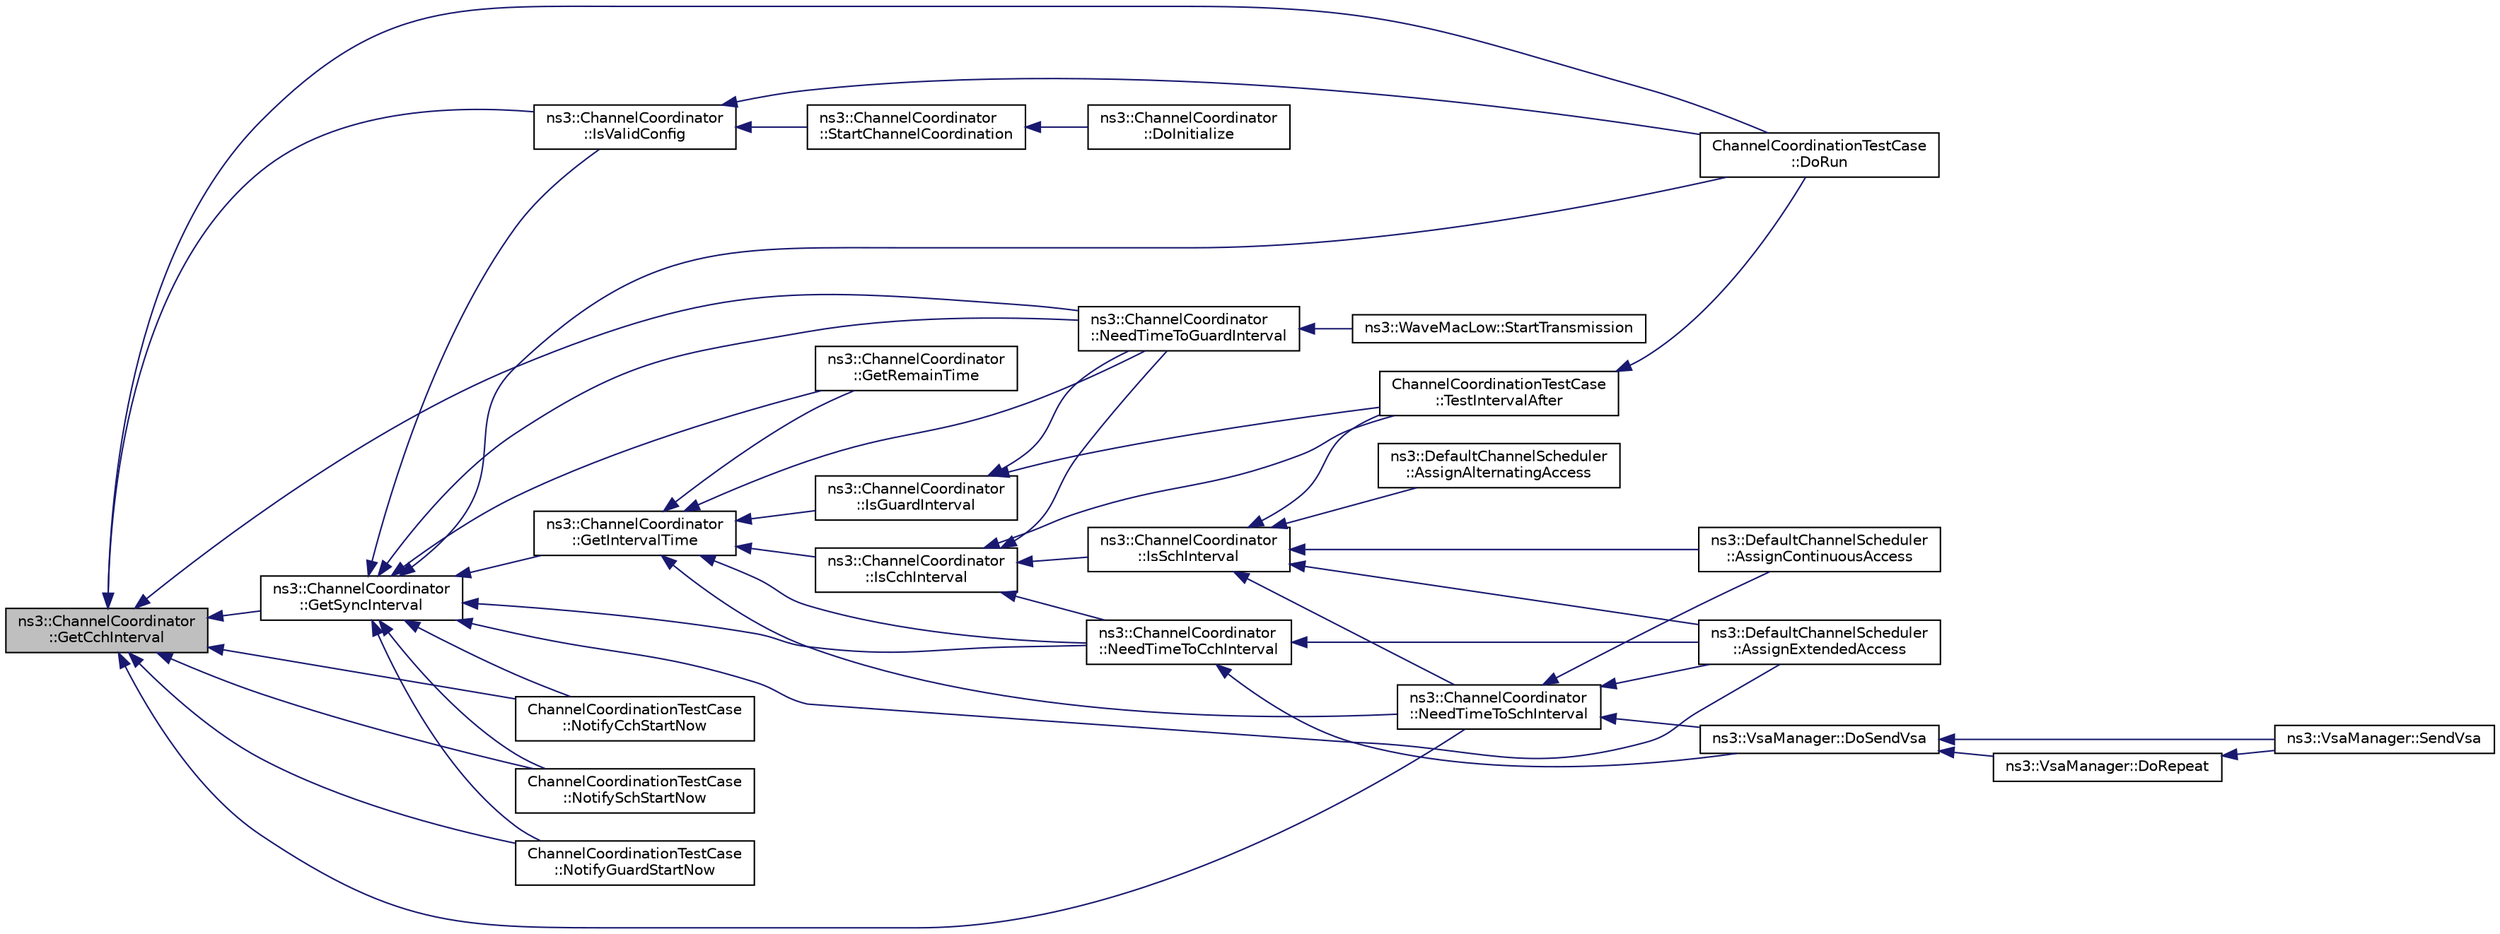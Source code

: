 digraph "ns3::ChannelCoordinator::GetCchInterval"
{
  edge [fontname="Helvetica",fontsize="10",labelfontname="Helvetica",labelfontsize="10"];
  node [fontname="Helvetica",fontsize="10",shape=record];
  rankdir="LR";
  Node1 [label="ns3::ChannelCoordinator\l::GetCchInterval",height=0.2,width=0.4,color="black", fillcolor="grey75", style="filled", fontcolor="black"];
  Node1 -> Node2 [dir="back",color="midnightblue",fontsize="10",style="solid"];
  Node2 [label="ns3::ChannelCoordinator\l::GetSyncInterval",height=0.2,width=0.4,color="black", fillcolor="white", style="filled",URL="$d9/dca/classns3_1_1ChannelCoordinator.html#a1e92e2033eb6f01d792dbb06808bff81"];
  Node2 -> Node3 [dir="back",color="midnightblue",fontsize="10",style="solid"];
  Node3 [label="ns3::ChannelCoordinator\l::IsValidConfig",height=0.2,width=0.4,color="black", fillcolor="white", style="filled",URL="$d9/dca/classns3_1_1ChannelCoordinator.html#a095c5690097ab3b081b53e026bacffdd"];
  Node3 -> Node4 [dir="back",color="midnightblue",fontsize="10",style="solid"];
  Node4 [label="ns3::ChannelCoordinator\l::StartChannelCoordination",height=0.2,width=0.4,color="black", fillcolor="white", style="filled",URL="$d9/dca/classns3_1_1ChannelCoordinator.html#a4eb4a70c66f3c71ef1d0acfa262b9b38"];
  Node4 -> Node5 [dir="back",color="midnightblue",fontsize="10",style="solid"];
  Node5 [label="ns3::ChannelCoordinator\l::DoInitialize",height=0.2,width=0.4,color="black", fillcolor="white", style="filled",URL="$d9/dca/classns3_1_1ChannelCoordinator.html#a4e6c05c516fdaffe36cb3da5bdc5c265"];
  Node3 -> Node6 [dir="back",color="midnightblue",fontsize="10",style="solid"];
  Node6 [label="ChannelCoordinationTestCase\l::DoRun",height=0.2,width=0.4,color="black", fillcolor="white", style="filled",URL="$d7/d43/classChannelCoordinationTestCase.html#a14d33785e7385a37fa7f14700ffde861",tooltip="Implementation to actually run this TestCase. "];
  Node2 -> Node7 [dir="back",color="midnightblue",fontsize="10",style="solid"];
  Node7 [label="ns3::ChannelCoordinator\l::NeedTimeToCchInterval",height=0.2,width=0.4,color="black", fillcolor="white", style="filled",URL="$d9/dca/classns3_1_1ChannelCoordinator.html#a85fb03bd1d365308506e6edad9ffd6c9"];
  Node7 -> Node8 [dir="back",color="midnightblue",fontsize="10",style="solid"];
  Node8 [label="ns3::DefaultChannelScheduler\l::AssignExtendedAccess",height=0.2,width=0.4,color="black", fillcolor="white", style="filled",URL="$dd/dbb/classns3_1_1DefaultChannelScheduler.html#ac04d88e86b56d56681145dfb16b7cbeb"];
  Node7 -> Node9 [dir="back",color="midnightblue",fontsize="10",style="solid"];
  Node9 [label="ns3::VsaManager::DoSendVsa",height=0.2,width=0.4,color="black", fillcolor="white", style="filled",URL="$de/d6e/classns3_1_1VsaManager.html#a3d56f68f3b98bd45ccc6c56c9a6244db"];
  Node9 -> Node10 [dir="back",color="midnightblue",fontsize="10",style="solid"];
  Node10 [label="ns3::VsaManager::SendVsa",height=0.2,width=0.4,color="black", fillcolor="white", style="filled",URL="$de/d6e/classns3_1_1VsaManager.html#af896634c89ed0725215aa5da43445295"];
  Node9 -> Node11 [dir="back",color="midnightblue",fontsize="10",style="solid"];
  Node11 [label="ns3::VsaManager::DoRepeat",height=0.2,width=0.4,color="black", fillcolor="white", style="filled",URL="$de/d6e/classns3_1_1VsaManager.html#a5731f78c47436e8cb495052b1fe42f65"];
  Node11 -> Node10 [dir="back",color="midnightblue",fontsize="10",style="solid"];
  Node2 -> Node12 [dir="back",color="midnightblue",fontsize="10",style="solid"];
  Node12 [label="ns3::ChannelCoordinator\l::NeedTimeToGuardInterval",height=0.2,width=0.4,color="black", fillcolor="white", style="filled",URL="$d9/dca/classns3_1_1ChannelCoordinator.html#a32a25451ffd65d72ae44678de4a08542"];
  Node12 -> Node13 [dir="back",color="midnightblue",fontsize="10",style="solid"];
  Node13 [label="ns3::WaveMacLow::StartTransmission",height=0.2,width=0.4,color="black", fillcolor="white", style="filled",URL="$d8/da1/classns3_1_1WaveMacLow.html#a8ed4704fbcd3d5888aa8ee5abcfb9cc8"];
  Node2 -> Node14 [dir="back",color="midnightblue",fontsize="10",style="solid"];
  Node14 [label="ns3::ChannelCoordinator\l::GetIntervalTime",height=0.2,width=0.4,color="black", fillcolor="white", style="filled",URL="$d9/dca/classns3_1_1ChannelCoordinator.html#afdbc02a9f0949de22c2ee13c5b5b5e16"];
  Node14 -> Node15 [dir="back",color="midnightblue",fontsize="10",style="solid"];
  Node15 [label="ns3::ChannelCoordinator\l::IsCchInterval",height=0.2,width=0.4,color="black", fillcolor="white", style="filled",URL="$d9/dca/classns3_1_1ChannelCoordinator.html#a8a7e45692213154adb0341ab6de183e4"];
  Node15 -> Node16 [dir="back",color="midnightblue",fontsize="10",style="solid"];
  Node16 [label="ns3::ChannelCoordinator\l::IsSchInterval",height=0.2,width=0.4,color="black", fillcolor="white", style="filled",URL="$d9/dca/classns3_1_1ChannelCoordinator.html#a347bdf5153926f4ee16fb7b202db3121"];
  Node16 -> Node17 [dir="back",color="midnightblue",fontsize="10",style="solid"];
  Node17 [label="ns3::ChannelCoordinator\l::NeedTimeToSchInterval",height=0.2,width=0.4,color="black", fillcolor="white", style="filled",URL="$d9/dca/classns3_1_1ChannelCoordinator.html#a8e1cfa5e191ec2609b8de45ceda6d4f1"];
  Node17 -> Node18 [dir="back",color="midnightblue",fontsize="10",style="solid"];
  Node18 [label="ns3::DefaultChannelScheduler\l::AssignContinuousAccess",height=0.2,width=0.4,color="black", fillcolor="white", style="filled",URL="$dd/dbb/classns3_1_1DefaultChannelScheduler.html#aa693aed997fedf77fdbbb70ba862f887"];
  Node17 -> Node8 [dir="back",color="midnightblue",fontsize="10",style="solid"];
  Node17 -> Node9 [dir="back",color="midnightblue",fontsize="10",style="solid"];
  Node16 -> Node19 [dir="back",color="midnightblue",fontsize="10",style="solid"];
  Node19 [label="ns3::DefaultChannelScheduler\l::AssignAlternatingAccess",height=0.2,width=0.4,color="black", fillcolor="white", style="filled",URL="$dd/dbb/classns3_1_1DefaultChannelScheduler.html#a8de51ae89df5a36d8a71f921d87b39ca"];
  Node16 -> Node18 [dir="back",color="midnightblue",fontsize="10",style="solid"];
  Node16 -> Node8 [dir="back",color="midnightblue",fontsize="10",style="solid"];
  Node16 -> Node20 [dir="back",color="midnightblue",fontsize="10",style="solid"];
  Node20 [label="ChannelCoordinationTestCase\l::TestIntervalAfter",height=0.2,width=0.4,color="black", fillcolor="white", style="filled",URL="$d7/d43/classChannelCoordinationTestCase.html#a5a6891984b8599dbffd80e80b6faf92a"];
  Node20 -> Node6 [dir="back",color="midnightblue",fontsize="10",style="solid"];
  Node15 -> Node7 [dir="back",color="midnightblue",fontsize="10",style="solid"];
  Node15 -> Node12 [dir="back",color="midnightblue",fontsize="10",style="solid"];
  Node15 -> Node20 [dir="back",color="midnightblue",fontsize="10",style="solid"];
  Node14 -> Node21 [dir="back",color="midnightblue",fontsize="10",style="solid"];
  Node21 [label="ns3::ChannelCoordinator\l::IsGuardInterval",height=0.2,width=0.4,color="black", fillcolor="white", style="filled",URL="$d9/dca/classns3_1_1ChannelCoordinator.html#a909edb902d2a931970d25ee33f9401c4"];
  Node21 -> Node12 [dir="back",color="midnightblue",fontsize="10",style="solid"];
  Node21 -> Node20 [dir="back",color="midnightblue",fontsize="10",style="solid"];
  Node14 -> Node7 [dir="back",color="midnightblue",fontsize="10",style="solid"];
  Node14 -> Node17 [dir="back",color="midnightblue",fontsize="10",style="solid"];
  Node14 -> Node12 [dir="back",color="midnightblue",fontsize="10",style="solid"];
  Node14 -> Node22 [dir="back",color="midnightblue",fontsize="10",style="solid"];
  Node22 [label="ns3::ChannelCoordinator\l::GetRemainTime",height=0.2,width=0.4,color="black", fillcolor="white", style="filled",URL="$d9/dca/classns3_1_1ChannelCoordinator.html#a56921eacde89f359138fae3b20bf24fb"];
  Node2 -> Node22 [dir="back",color="midnightblue",fontsize="10",style="solid"];
  Node2 -> Node8 [dir="back",color="midnightblue",fontsize="10",style="solid"];
  Node2 -> Node23 [dir="back",color="midnightblue",fontsize="10",style="solid"];
  Node23 [label="ChannelCoordinationTestCase\l::NotifyCchStartNow",height=0.2,width=0.4,color="black", fillcolor="white", style="filled",URL="$d7/d43/classChannelCoordinationTestCase.html#aa2e75392bb7cb3146cf254c1863385c9"];
  Node2 -> Node24 [dir="back",color="midnightblue",fontsize="10",style="solid"];
  Node24 [label="ChannelCoordinationTestCase\l::NotifySchStartNow",height=0.2,width=0.4,color="black", fillcolor="white", style="filled",URL="$d7/d43/classChannelCoordinationTestCase.html#a4e52b667926d9120ce45914037c27ef8"];
  Node2 -> Node25 [dir="back",color="midnightblue",fontsize="10",style="solid"];
  Node25 [label="ChannelCoordinationTestCase\l::NotifyGuardStartNow",height=0.2,width=0.4,color="black", fillcolor="white", style="filled",URL="$d7/d43/classChannelCoordinationTestCase.html#a7514a5957cc7f602d6a0fbe9da0333cd"];
  Node2 -> Node6 [dir="back",color="midnightblue",fontsize="10",style="solid"];
  Node1 -> Node3 [dir="back",color="midnightblue",fontsize="10",style="solid"];
  Node1 -> Node17 [dir="back",color="midnightblue",fontsize="10",style="solid"];
  Node1 -> Node12 [dir="back",color="midnightblue",fontsize="10",style="solid"];
  Node1 -> Node23 [dir="back",color="midnightblue",fontsize="10",style="solid"];
  Node1 -> Node24 [dir="back",color="midnightblue",fontsize="10",style="solid"];
  Node1 -> Node25 [dir="back",color="midnightblue",fontsize="10",style="solid"];
  Node1 -> Node6 [dir="back",color="midnightblue",fontsize="10",style="solid"];
}
